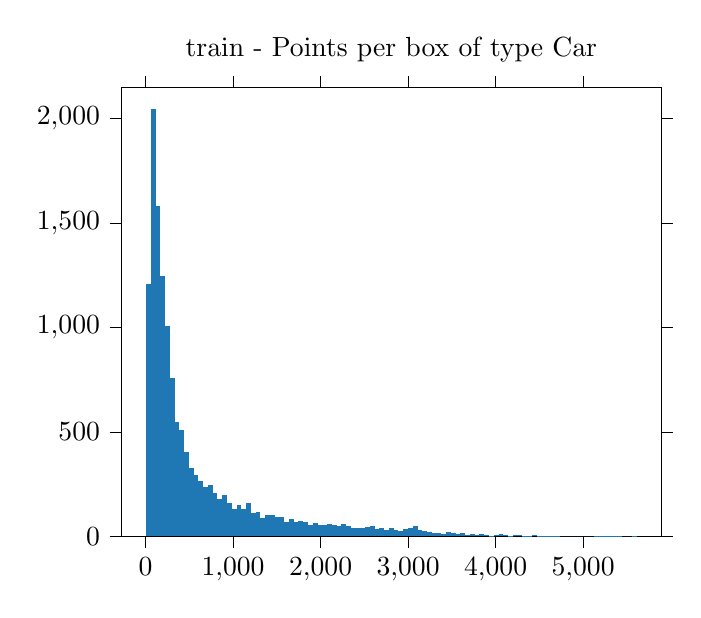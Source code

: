 % This file was created by tikzplotlib v0.8.5.
\begin{tikzpicture}

\definecolor{color0}{rgb}{0.122,0.467,0.706}

\begin{axis}[
tick align=outside,
tick pos=both,
title={train - Points per box of type Car},
x grid style={white!69.02!black},
xmin=-274.25, xmax=5891.25,
xtick style={color=black},
y grid style={white!69.02!black},
ymin=0, ymax=2147.25,
ytick style={color=black}
]
\draw[fill=color0,draw opacity=0] (axis cs:6,0) rectangle (axis cs:60.417,1206);
\draw[fill=color0,draw opacity=0] (axis cs:60.417,0) rectangle (axis cs:114.835,2045);
\draw[fill=color0,draw opacity=0] (axis cs:114.835,0) rectangle (axis cs:169.252,1583);
\draw[fill=color0,draw opacity=0] (axis cs:169.252,0) rectangle (axis cs:223.67,1245);
\draw[fill=color0,draw opacity=0] (axis cs:223.67,0) rectangle (axis cs:278.087,1009);
\draw[fill=color0,draw opacity=0] (axis cs:278.087,0) rectangle (axis cs:332.505,756);
\draw[fill=color0,draw opacity=0] (axis cs:332.505,0) rectangle (axis cs:386.922,547);
\draw[fill=color0,draw opacity=0] (axis cs:386.922,0) rectangle (axis cs:441.34,510);
\draw[fill=color0,draw opacity=0] (axis cs:441.34,0) rectangle (axis cs:495.757,402);
\draw[fill=color0,draw opacity=0] (axis cs:495.757,0) rectangle (axis cs:550.175,327);
\draw[fill=color0,draw opacity=0] (axis cs:550.175,0) rectangle (axis cs:604.592,292);
\draw[fill=color0,draw opacity=0] (axis cs:604.592,0) rectangle (axis cs:659.01,264);
\draw[fill=color0,draw opacity=0] (axis cs:659.01,0) rectangle (axis cs:713.427,237);
\draw[fill=color0,draw opacity=0] (axis cs:713.427,0) rectangle (axis cs:767.845,247);
\draw[fill=color0,draw opacity=0] (axis cs:767.845,0) rectangle (axis cs:822.262,207);
\draw[fill=color0,draw opacity=0] (axis cs:822.262,0) rectangle (axis cs:876.68,179);
\draw[fill=color0,draw opacity=0] (axis cs:876.68,0) rectangle (axis cs:931.097,196);
\draw[fill=color0,draw opacity=0] (axis cs:931.097,0) rectangle (axis cs:985.515,157);
\draw[fill=color0,draw opacity=0] (axis cs:985.515,0) rectangle (axis cs:1039.932,129);
\draw[fill=color0,draw opacity=0] (axis cs:1039.932,0) rectangle (axis cs:1094.35,150);
\draw[fill=color0,draw opacity=0] (axis cs:1094.35,0) rectangle (axis cs:1148.767,131);
\draw[fill=color0,draw opacity=0] (axis cs:1148.767,0) rectangle (axis cs:1203.184,161);
\draw[fill=color0,draw opacity=0] (axis cs:1203.184,0) rectangle (axis cs:1257.602,110);
\draw[fill=color0,draw opacity=0] (axis cs:1257.602,0) rectangle (axis cs:1312.019,118);
\draw[fill=color0,draw opacity=0] (axis cs:1312.019,0) rectangle (axis cs:1366.437,89);
\draw[fill=color0,draw opacity=0] (axis cs:1366.437,0) rectangle (axis cs:1420.854,100);
\draw[fill=color0,draw opacity=0] (axis cs:1420.854,0) rectangle (axis cs:1475.272,103);
\draw[fill=color0,draw opacity=0] (axis cs:1475.272,0) rectangle (axis cs:1529.689,93);
\draw[fill=color0,draw opacity=0] (axis cs:1529.689,0) rectangle (axis cs:1584.107,90);
\draw[fill=color0,draw opacity=0] (axis cs:1584.107,0) rectangle (axis cs:1638.524,69);
\draw[fill=color0,draw opacity=0] (axis cs:1638.524,0) rectangle (axis cs:1692.942,82);
\draw[fill=color0,draw opacity=0] (axis cs:1692.942,0) rectangle (axis cs:1747.359,69);
\draw[fill=color0,draw opacity=0] (axis cs:1747.359,0) rectangle (axis cs:1801.777,73);
\draw[fill=color0,draw opacity=0] (axis cs:1801.777,0) rectangle (axis cs:1856.194,67);
\draw[fill=color0,draw opacity=0] (axis cs:1856.194,0) rectangle (axis cs:1910.612,55);
\draw[fill=color0,draw opacity=0] (axis cs:1910.612,0) rectangle (axis cs:1965.029,62);
\draw[fill=color0,draw opacity=0] (axis cs:1965.029,0) rectangle (axis cs:2019.447,55);
\draw[fill=color0,draw opacity=0] (axis cs:2019.447,0) rectangle (axis cs:2073.864,52);
\draw[fill=color0,draw opacity=0] (axis cs:2073.864,0) rectangle (axis cs:2128.282,59);
\draw[fill=color0,draw opacity=0] (axis cs:2128.282,0) rectangle (axis cs:2182.699,56);
\draw[fill=color0,draw opacity=0] (axis cs:2182.699,0) rectangle (axis cs:2237.117,51);
\draw[fill=color0,draw opacity=0] (axis cs:2237.117,0) rectangle (axis cs:2291.534,60);
\draw[fill=color0,draw opacity=0] (axis cs:2291.534,0) rectangle (axis cs:2345.951,48);
\draw[fill=color0,draw opacity=0] (axis cs:2345.951,0) rectangle (axis cs:2400.369,41);
\draw[fill=color0,draw opacity=0] (axis cs:2400.369,0) rectangle (axis cs:2454.786,40);
\draw[fill=color0,draw opacity=0] (axis cs:2454.786,0) rectangle (axis cs:2509.204,38);
\draw[fill=color0,draw opacity=0] (axis cs:2509.204,0) rectangle (axis cs:2563.621,43);
\draw[fill=color0,draw opacity=0] (axis cs:2563.621,0) rectangle (axis cs:2618.039,48);
\draw[fill=color0,draw opacity=0] (axis cs:2618.039,0) rectangle (axis cs:2672.456,36);
\draw[fill=color0,draw opacity=0] (axis cs:2672.456,0) rectangle (axis cs:2726.874,41);
\draw[fill=color0,draw opacity=0] (axis cs:2726.874,0) rectangle (axis cs:2781.291,28);
\draw[fill=color0,draw opacity=0] (axis cs:2781.291,0) rectangle (axis cs:2835.709,37);
\draw[fill=color0,draw opacity=0] (axis cs:2835.709,0) rectangle (axis cs:2890.126,31);
\draw[fill=color0,draw opacity=0] (axis cs:2890.126,0) rectangle (axis cs:2944.544,23);
\draw[fill=color0,draw opacity=0] (axis cs:2944.544,0) rectangle (axis cs:2998.961,33);
\draw[fill=color0,draw opacity=0] (axis cs:2998.961,0) rectangle (axis cs:3053.379,39);
\draw[fill=color0,draw opacity=0] (axis cs:3053.379,0) rectangle (axis cs:3107.796,51);
\draw[fill=color0,draw opacity=0] (axis cs:3107.796,0) rectangle (axis cs:3162.214,32);
\draw[fill=color0,draw opacity=0] (axis cs:3162.214,0) rectangle (axis cs:3216.631,25);
\draw[fill=color0,draw opacity=0] (axis cs:3216.631,0) rectangle (axis cs:3271.049,20);
\draw[fill=color0,draw opacity=0] (axis cs:3271.049,0) rectangle (axis cs:3325.466,14);
\draw[fill=color0,draw opacity=0] (axis cs:3325.466,0) rectangle (axis cs:3379.883,14);
\draw[fill=color0,draw opacity=0] (axis cs:3379.883,0) rectangle (axis cs:3434.301,12);
\draw[fill=color0,draw opacity=0] (axis cs:3434.301,0) rectangle (axis cs:3488.718,18);
\draw[fill=color0,draw opacity=0] (axis cs:3488.718,0) rectangle (axis cs:3543.136,13);
\draw[fill=color0,draw opacity=0] (axis cs:3543.136,0) rectangle (axis cs:3597.553,10);
\draw[fill=color0,draw opacity=0] (axis cs:3597.553,0) rectangle (axis cs:3651.971,15);
\draw[fill=color0,draw opacity=0] (axis cs:3651.971,0) rectangle (axis cs:3706.388,7);
\draw[fill=color0,draw opacity=0] (axis cs:3706.388,0) rectangle (axis cs:3760.806,11);
\draw[fill=color0,draw opacity=0] (axis cs:3760.806,0) rectangle (axis cs:3815.223,6);
\draw[fill=color0,draw opacity=0] (axis cs:3815.223,0) rectangle (axis cs:3869.641,12);
\draw[fill=color0,draw opacity=0] (axis cs:3869.641,0) rectangle (axis cs:3924.058,4);
\draw[fill=color0,draw opacity=0] (axis cs:3924.058,0) rectangle (axis cs:3978.476,3);
\draw[fill=color0,draw opacity=0] (axis cs:3978.476,0) rectangle (axis cs:4032.893,4);
\draw[fill=color0,draw opacity=0] (axis cs:4032.893,0) rectangle (axis cs:4087.311,9);
\draw[fill=color0,draw opacity=0] (axis cs:4087.311,0) rectangle (axis cs:4141.728,5);
\draw[fill=color0,draw opacity=0] (axis cs:4141.728,0) rectangle (axis cs:4196.146,3);
\draw[fill=color0,draw opacity=0] (axis cs:4196.146,0) rectangle (axis cs:4250.563,4);
\draw[fill=color0,draw opacity=0] (axis cs:4250.563,0) rectangle (axis cs:4304.981,5);
\draw[fill=color0,draw opacity=0] (axis cs:4304.981,0) rectangle (axis cs:4359.398,2);
\draw[fill=color0,draw opacity=0] (axis cs:4359.398,0) rectangle (axis cs:4413.816,1);
\draw[fill=color0,draw opacity=0] (axis cs:4413.816,0) rectangle (axis cs:4468.233,5);
\draw[fill=color0,draw opacity=0] (axis cs:4468.233,0) rectangle (axis cs:4522.65,2);
\draw[fill=color0,draw opacity=0] (axis cs:4522.65,0) rectangle (axis cs:4577.068,3);
\draw[fill=color0,draw opacity=0] (axis cs:4577.068,0) rectangle (axis cs:4631.485,1);
\draw[fill=color0,draw opacity=0] (axis cs:4631.485,0) rectangle (axis cs:4685.903,2);
\draw[fill=color0,draw opacity=0] (axis cs:4685.903,0) rectangle (axis cs:4740.32,1);
\draw[fill=color0,draw opacity=0] (axis cs:4740.32,0) rectangle (axis cs:4794.738,0);
\draw[fill=color0,draw opacity=0] (axis cs:4794.738,0) rectangle (axis cs:4849.155,0);
\draw[fill=color0,draw opacity=0] (axis cs:4849.155,0) rectangle (axis cs:4903.573,0);
\draw[fill=color0,draw opacity=0] (axis cs:4903.573,0) rectangle (axis cs:4957.99,0);
\draw[fill=color0,draw opacity=0] (axis cs:4957.99,0) rectangle (axis cs:5012.408,0);
\draw[fill=color0,draw opacity=0] (axis cs:5012.408,0) rectangle (axis cs:5066.825,0);
\draw[fill=color0,draw opacity=0] (axis cs:5066.825,0) rectangle (axis cs:5121.243,0);
\draw[fill=color0,draw opacity=0] (axis cs:5121.243,0) rectangle (axis cs:5175.66,1);
\draw[fill=color0,draw opacity=0] (axis cs:5175.66,0) rectangle (axis cs:5230.078,1);
\draw[fill=color0,draw opacity=0] (axis cs:5230.078,0) rectangle (axis cs:5284.495,1);
\draw[fill=color0,draw opacity=0] (axis cs:5284.495,0) rectangle (axis cs:5338.913,1);
\draw[fill=color0,draw opacity=0] (axis cs:5338.913,0) rectangle (axis cs:5393.33,1);
\draw[fill=color0,draw opacity=0] (axis cs:5393.33,0) rectangle (axis cs:5447.748,3);
\draw[fill=color0,draw opacity=0] (axis cs:5447.748,0) rectangle (axis cs:5502.165,0);
\draw[fill=color0,draw opacity=0] (axis cs:5502.165,0) rectangle (axis cs:5556.583,0);
\draw[fill=color0,draw opacity=0] (axis cs:5556.583,0) rectangle (axis cs:5611,1);
\end{axis}

\end{tikzpicture}
